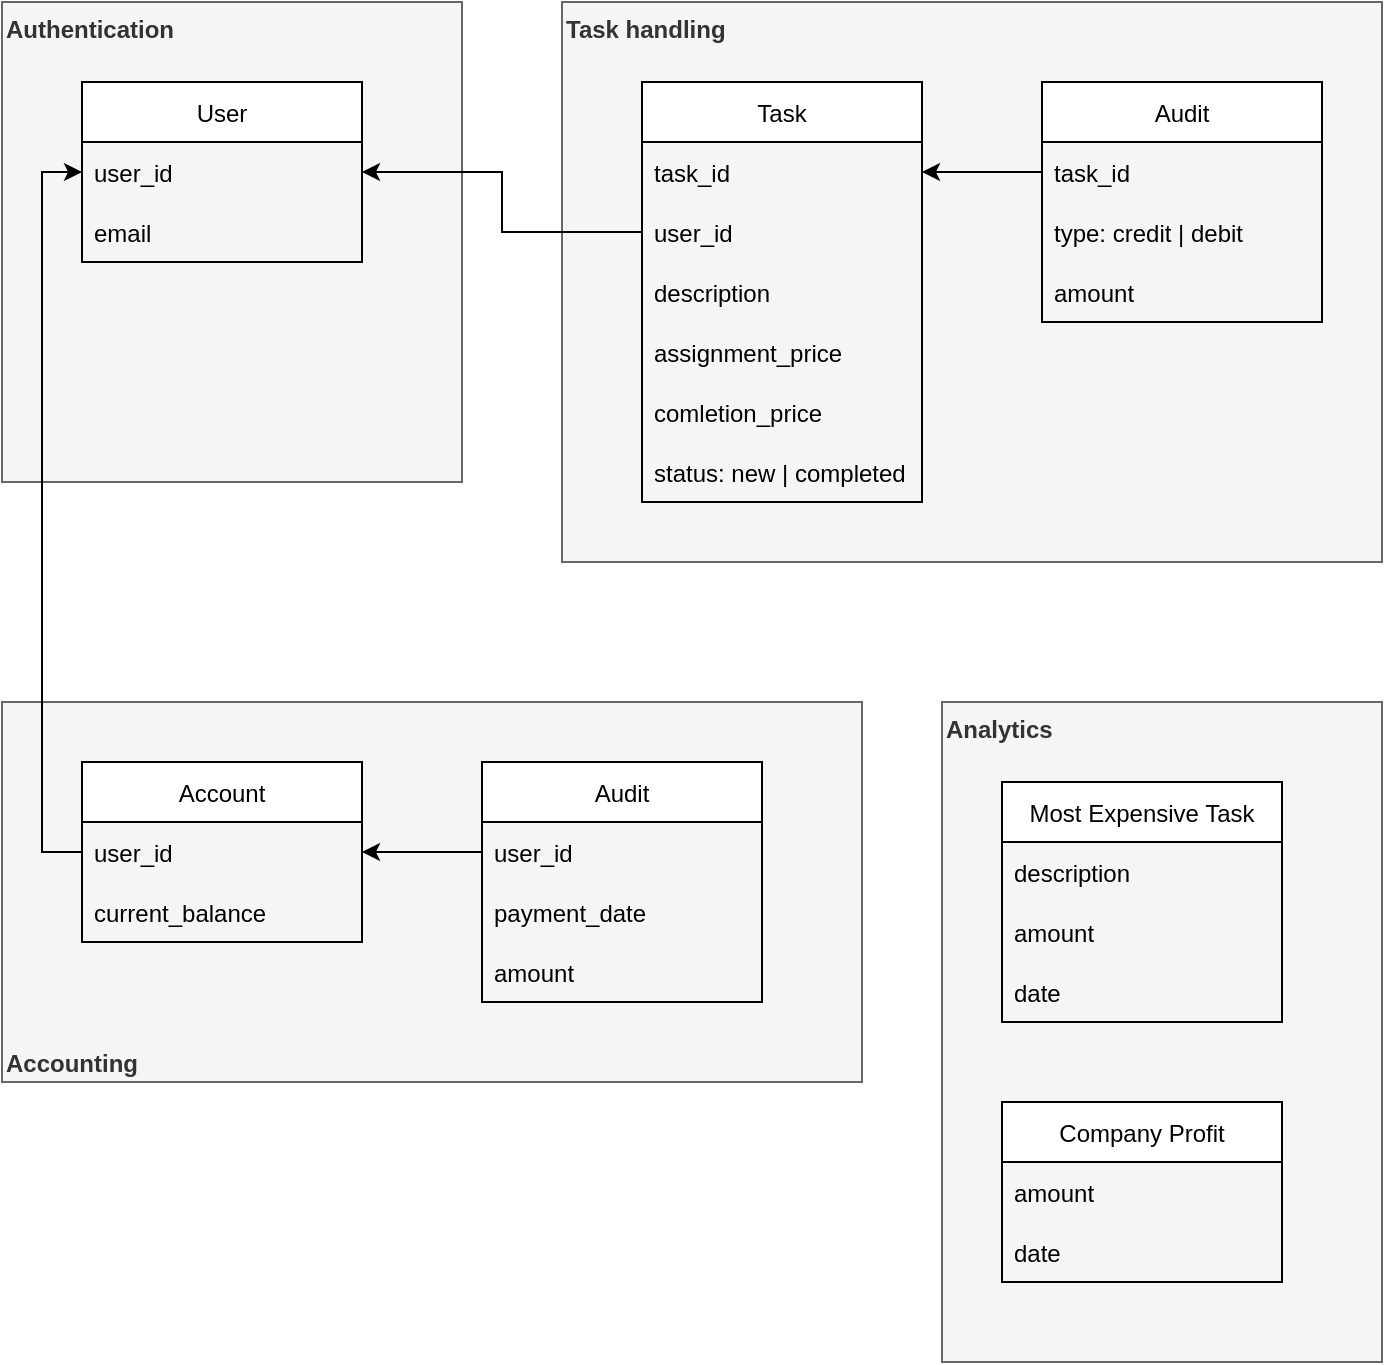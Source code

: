 <mxfile version="15.6.3" type="device"><diagram id="L5oQjNLorCCwQxY1zXbC" name="Page-1"><mxGraphModel dx="764" dy="1158" grid="1" gridSize="10" guides="1" tooltips="1" connect="1" arrows="1" fold="1" page="1" pageScale="1" pageWidth="827" pageHeight="1169" math="0" shadow="0"><root><mxCell id="0"/><mxCell id="1" parent="0"/><mxCell id="LDrnu6zsRUaQsqa8O1zP-14" value="Analytics" style="rounded=0;whiteSpace=wrap;html=1;fillColor=#f5f5f5;verticalAlign=top;align=left;fontStyle=1;fontColor=#333333;strokeColor=#666666;" vertex="1" parent="1"><mxGeometry x="510" y="390" width="220" height="330" as="geometry"/></mxCell><mxCell id="LDrnu6zsRUaQsqa8O1zP-13" value="Accounting" style="rounded=0;whiteSpace=wrap;html=1;fillColor=#f5f5f5;verticalAlign=bottom;align=left;fontStyle=1;fontColor=#333333;strokeColor=#666666;" vertex="1" parent="1"><mxGeometry x="40" y="390" width="430" height="190" as="geometry"/></mxCell><mxCell id="LDrnu6zsRUaQsqa8O1zP-12" value="Task handling" style="rounded=0;whiteSpace=wrap;html=1;fillColor=#f5f5f5;verticalAlign=top;align=left;fontStyle=1;fontColor=#333333;strokeColor=#666666;" vertex="1" parent="1"><mxGeometry x="320" y="40" width="410" height="280" as="geometry"/></mxCell><mxCell id="LDrnu6zsRUaQsqa8O1zP-11" value="Authentication" style="rounded=0;whiteSpace=wrap;html=1;fillColor=#f5f5f5;verticalAlign=top;align=left;fontStyle=1;fontColor=#333333;strokeColor=#666666;" vertex="1" parent="1"><mxGeometry x="40" y="40" width="230" height="240" as="geometry"/></mxCell><mxCell id="rd607g6G4ZoYk5L4-61e-9" value="User" style="swimlane;fontStyle=0;childLayout=stackLayout;horizontal=1;startSize=30;horizontalStack=0;resizeParent=1;resizeParentMax=0;resizeLast=0;collapsible=1;marginBottom=0;" parent="1" vertex="1"><mxGeometry x="80" y="80" width="140" height="90" as="geometry"><mxRectangle x="280" y="120" width="60" height="30" as="alternateBounds"/></mxGeometry></mxCell><mxCell id="rd607g6G4ZoYk5L4-61e-10" value="user_id" style="text;strokeColor=none;fillColor=none;align=left;verticalAlign=middle;spacingLeft=4;spacingRight=4;overflow=hidden;points=[[0,0.5],[1,0.5]];portConstraint=eastwest;rotatable=0;" parent="rd607g6G4ZoYk5L4-61e-9" vertex="1"><mxGeometry y="30" width="140" height="30" as="geometry"/></mxCell><mxCell id="rd607g6G4ZoYk5L4-61e-11" value="email" style="text;strokeColor=none;fillColor=none;align=left;verticalAlign=middle;spacingLeft=4;spacingRight=4;overflow=hidden;points=[[0,0.5],[1,0.5]];portConstraint=eastwest;rotatable=0;" parent="rd607g6G4ZoYk5L4-61e-9" vertex="1"><mxGeometry y="60" width="140" height="30" as="geometry"/></mxCell><mxCell id="rd607g6G4ZoYk5L4-61e-14" value="Task" style="swimlane;fontStyle=0;childLayout=stackLayout;horizontal=1;startSize=30;horizontalStack=0;resizeParent=1;resizeParentMax=0;resizeLast=0;collapsible=1;marginBottom=0;" parent="1" vertex="1"><mxGeometry x="360" y="80" width="140" height="210" as="geometry"/></mxCell><mxCell id="rd607g6G4ZoYk5L4-61e-15" value="task_id" style="text;strokeColor=none;fillColor=none;align=left;verticalAlign=middle;spacingLeft=4;spacingRight=4;overflow=hidden;points=[[0,0.5],[1,0.5]];portConstraint=eastwest;rotatable=0;" parent="rd607g6G4ZoYk5L4-61e-14" vertex="1"><mxGeometry y="30" width="140" height="30" as="geometry"/></mxCell><mxCell id="rd607g6G4ZoYk5L4-61e-20" value="user_id" style="text;strokeColor=none;fillColor=none;align=left;verticalAlign=middle;spacingLeft=4;spacingRight=4;overflow=hidden;points=[[0,0.5],[1,0.5]];portConstraint=eastwest;rotatable=0;" parent="rd607g6G4ZoYk5L4-61e-14" vertex="1"><mxGeometry y="60" width="140" height="30" as="geometry"/></mxCell><mxCell id="rd607g6G4ZoYk5L4-61e-16" value="description" style="text;strokeColor=none;fillColor=none;align=left;verticalAlign=middle;spacingLeft=4;spacingRight=4;overflow=hidden;points=[[0,0.5],[1,0.5]];portConstraint=eastwest;rotatable=0;" parent="rd607g6G4ZoYk5L4-61e-14" vertex="1"><mxGeometry y="90" width="140" height="30" as="geometry"/></mxCell><mxCell id="rd607g6G4ZoYk5L4-61e-17" value="assignment_price" style="text;strokeColor=none;fillColor=none;align=left;verticalAlign=middle;spacingLeft=4;spacingRight=4;overflow=hidden;points=[[0,0.5],[1,0.5]];portConstraint=eastwest;rotatable=0;" parent="rd607g6G4ZoYk5L4-61e-14" vertex="1"><mxGeometry y="120" width="140" height="30" as="geometry"/></mxCell><mxCell id="rd607g6G4ZoYk5L4-61e-18" value="comletion_price" style="text;strokeColor=none;fillColor=none;align=left;verticalAlign=middle;spacingLeft=4;spacingRight=4;overflow=hidden;points=[[0,0.5],[1,0.5]];portConstraint=eastwest;rotatable=0;" parent="rd607g6G4ZoYk5L4-61e-14" vertex="1"><mxGeometry y="150" width="140" height="30" as="geometry"/></mxCell><mxCell id="rd607g6G4ZoYk5L4-61e-19" value="status: new | completed" style="text;strokeColor=none;fillColor=none;align=left;verticalAlign=middle;spacingLeft=4;spacingRight=4;overflow=hidden;points=[[0,0.5],[1,0.5]];portConstraint=eastwest;rotatable=0;" parent="rd607g6G4ZoYk5L4-61e-14" vertex="1"><mxGeometry y="180" width="140" height="30" as="geometry"/></mxCell><mxCell id="rd607g6G4ZoYk5L4-61e-21" value="Audit" style="swimlane;fontStyle=0;childLayout=stackLayout;horizontal=1;startSize=30;horizontalStack=0;resizeParent=1;resizeParentMax=0;resizeLast=0;collapsible=1;marginBottom=0;" parent="1" vertex="1"><mxGeometry x="560" y="80" width="140" height="120" as="geometry"/></mxCell><mxCell id="rd607g6G4ZoYk5L4-61e-23" value="task_id" style="text;strokeColor=none;fillColor=none;align=left;verticalAlign=middle;spacingLeft=4;spacingRight=4;overflow=hidden;points=[[0,0.5],[1,0.5]];portConstraint=eastwest;rotatable=0;" parent="rd607g6G4ZoYk5L4-61e-21" vertex="1"><mxGeometry y="30" width="140" height="30" as="geometry"/></mxCell><mxCell id="rd607g6G4ZoYk5L4-61e-24" value="type: credit | debit" style="text;strokeColor=none;fillColor=none;align=left;verticalAlign=middle;spacingLeft=4;spacingRight=4;overflow=hidden;points=[[0,0.5],[1,0.5]];portConstraint=eastwest;rotatable=0;" parent="rd607g6G4ZoYk5L4-61e-21" vertex="1"><mxGeometry y="60" width="140" height="30" as="geometry"/></mxCell><mxCell id="rd607g6G4ZoYk5L4-61e-25" value="amount" style="text;strokeColor=none;fillColor=none;align=left;verticalAlign=middle;spacingLeft=4;spacingRight=4;overflow=hidden;points=[[0,0.5],[1,0.5]];portConstraint=eastwest;rotatable=0;" parent="rd607g6G4ZoYk5L4-61e-21" vertex="1"><mxGeometry y="90" width="140" height="30" as="geometry"/></mxCell><mxCell id="rd607g6G4ZoYk5L4-61e-26" style="edgeStyle=orthogonalEdgeStyle;rounded=0;orthogonalLoop=1;jettySize=auto;html=1;exitX=0;exitY=0.5;exitDx=0;exitDy=0;entryX=1;entryY=0.5;entryDx=0;entryDy=0;" parent="1" source="rd607g6G4ZoYk5L4-61e-23" target="rd607g6G4ZoYk5L4-61e-15" edge="1"><mxGeometry relative="1" as="geometry"/></mxCell><mxCell id="rd607g6G4ZoYk5L4-61e-28" value="Account" style="swimlane;fontStyle=0;childLayout=stackLayout;horizontal=1;startSize=30;horizontalStack=0;resizeParent=1;resizeParentMax=0;resizeLast=0;collapsible=1;marginBottom=0;" parent="1" vertex="1"><mxGeometry x="80" y="420" width="140" height="90" as="geometry"/></mxCell><mxCell id="rd607g6G4ZoYk5L4-61e-29" value="user_id" style="text;strokeColor=none;fillColor=none;align=left;verticalAlign=middle;spacingLeft=4;spacingRight=4;overflow=hidden;points=[[0,0.5],[1,0.5]];portConstraint=eastwest;rotatable=0;" parent="rd607g6G4ZoYk5L4-61e-28" vertex="1"><mxGeometry y="30" width="140" height="30" as="geometry"/></mxCell><mxCell id="rd607g6G4ZoYk5L4-61e-30" value="current_balance" style="text;strokeColor=none;fillColor=none;align=left;verticalAlign=middle;spacingLeft=4;spacingRight=4;overflow=hidden;points=[[0,0.5],[1,0.5]];portConstraint=eastwest;rotatable=0;" parent="rd607g6G4ZoYk5L4-61e-28" vertex="1"><mxGeometry y="60" width="140" height="30" as="geometry"/></mxCell><mxCell id="rd607g6G4ZoYk5L4-61e-32" value="Audit" style="swimlane;fontStyle=0;childLayout=stackLayout;horizontal=1;startSize=30;horizontalStack=0;resizeParent=1;resizeParentMax=0;resizeLast=0;collapsible=1;marginBottom=0;" parent="1" vertex="1"><mxGeometry x="280" y="420" width="140" height="120" as="geometry"/></mxCell><mxCell id="rd607g6G4ZoYk5L4-61e-33" value="user_id" style="text;strokeColor=none;fillColor=none;align=left;verticalAlign=middle;spacingLeft=4;spacingRight=4;overflow=hidden;points=[[0,0.5],[1,0.5]];portConstraint=eastwest;rotatable=0;" parent="rd607g6G4ZoYk5L4-61e-32" vertex="1"><mxGeometry y="30" width="140" height="30" as="geometry"/></mxCell><mxCell id="rd607g6G4ZoYk5L4-61e-34" value="payment_date" style="text;strokeColor=none;fillColor=none;align=left;verticalAlign=middle;spacingLeft=4;spacingRight=4;overflow=hidden;points=[[0,0.5],[1,0.5]];portConstraint=eastwest;rotatable=0;" parent="rd607g6G4ZoYk5L4-61e-32" vertex="1"><mxGeometry y="60" width="140" height="30" as="geometry"/></mxCell><mxCell id="rd607g6G4ZoYk5L4-61e-35" value="amount" style="text;strokeColor=none;fillColor=none;align=left;verticalAlign=middle;spacingLeft=4;spacingRight=4;overflow=hidden;points=[[0,0.5],[1,0.5]];portConstraint=eastwest;rotatable=0;" parent="rd607g6G4ZoYk5L4-61e-32" vertex="1"><mxGeometry y="90" width="140" height="30" as="geometry"/></mxCell><mxCell id="rd607g6G4ZoYk5L4-61e-36" style="edgeStyle=orthogonalEdgeStyle;rounded=0;orthogonalLoop=1;jettySize=auto;html=1;exitX=0;exitY=0.5;exitDx=0;exitDy=0;entryX=1;entryY=0.5;entryDx=0;entryDy=0;" parent="1" source="rd607g6G4ZoYk5L4-61e-33" target="rd607g6G4ZoYk5L4-61e-29" edge="1"><mxGeometry relative="1" as="geometry"/></mxCell><mxCell id="LDrnu6zsRUaQsqa8O1zP-1" style="edgeStyle=orthogonalEdgeStyle;rounded=0;orthogonalLoop=1;jettySize=auto;html=1;exitX=0;exitY=0.5;exitDx=0;exitDy=0;entryX=1;entryY=0.5;entryDx=0;entryDy=0;" edge="1" parent="1" source="rd607g6G4ZoYk5L4-61e-20" target="rd607g6G4ZoYk5L4-61e-10"><mxGeometry relative="1" as="geometry"/></mxCell><mxCell id="LDrnu6zsRUaQsqa8O1zP-2" style="edgeStyle=orthogonalEdgeStyle;rounded=0;orthogonalLoop=1;jettySize=auto;html=1;exitX=0;exitY=0.5;exitDx=0;exitDy=0;entryX=0;entryY=0.5;entryDx=0;entryDy=0;" edge="1" parent="1" source="rd607g6G4ZoYk5L4-61e-29" target="rd607g6G4ZoYk5L4-61e-10"><mxGeometry relative="1" as="geometry"/></mxCell><mxCell id="LDrnu6zsRUaQsqa8O1zP-3" value="Most Expensive Task" style="swimlane;fontStyle=0;childLayout=stackLayout;horizontal=1;startSize=30;horizontalStack=0;resizeParent=1;resizeParentMax=0;resizeLast=0;collapsible=1;marginBottom=0;" vertex="1" parent="1"><mxGeometry x="540" y="430" width="140" height="120" as="geometry"/></mxCell><mxCell id="LDrnu6zsRUaQsqa8O1zP-4" value="description" style="text;strokeColor=none;fillColor=none;align=left;verticalAlign=middle;spacingLeft=4;spacingRight=4;overflow=hidden;points=[[0,0.5],[1,0.5]];portConstraint=eastwest;rotatable=0;" vertex="1" parent="LDrnu6zsRUaQsqa8O1zP-3"><mxGeometry y="30" width="140" height="30" as="geometry"/></mxCell><mxCell id="LDrnu6zsRUaQsqa8O1zP-5" value="amount" style="text;strokeColor=none;fillColor=none;align=left;verticalAlign=middle;spacingLeft=4;spacingRight=4;overflow=hidden;points=[[0,0.5],[1,0.5]];portConstraint=eastwest;rotatable=0;" vertex="1" parent="LDrnu6zsRUaQsqa8O1zP-3"><mxGeometry y="60" width="140" height="30" as="geometry"/></mxCell><mxCell id="LDrnu6zsRUaQsqa8O1zP-6" value="date" style="text;strokeColor=none;fillColor=none;align=left;verticalAlign=middle;spacingLeft=4;spacingRight=4;overflow=hidden;points=[[0,0.5],[1,0.5]];portConstraint=eastwest;rotatable=0;" vertex="1" parent="LDrnu6zsRUaQsqa8O1zP-3"><mxGeometry y="90" width="140" height="30" as="geometry"/></mxCell><mxCell id="LDrnu6zsRUaQsqa8O1zP-7" value="Company Profit" style="swimlane;fontStyle=0;childLayout=stackLayout;horizontal=1;startSize=30;horizontalStack=0;resizeParent=1;resizeParentMax=0;resizeLast=0;collapsible=1;marginBottom=0;" vertex="1" parent="1"><mxGeometry x="540" y="590" width="140" height="90" as="geometry"/></mxCell><mxCell id="LDrnu6zsRUaQsqa8O1zP-8" value="amount" style="text;strokeColor=none;fillColor=none;align=left;verticalAlign=middle;spacingLeft=4;spacingRight=4;overflow=hidden;points=[[0,0.5],[1,0.5]];portConstraint=eastwest;rotatable=0;" vertex="1" parent="LDrnu6zsRUaQsqa8O1zP-7"><mxGeometry y="30" width="140" height="30" as="geometry"/></mxCell><mxCell id="LDrnu6zsRUaQsqa8O1zP-9" value="date" style="text;strokeColor=none;fillColor=none;align=left;verticalAlign=middle;spacingLeft=4;spacingRight=4;overflow=hidden;points=[[0,0.5],[1,0.5]];portConstraint=eastwest;rotatable=0;" vertex="1" parent="LDrnu6zsRUaQsqa8O1zP-7"><mxGeometry y="60" width="140" height="30" as="geometry"/></mxCell></root></mxGraphModel></diagram></mxfile>